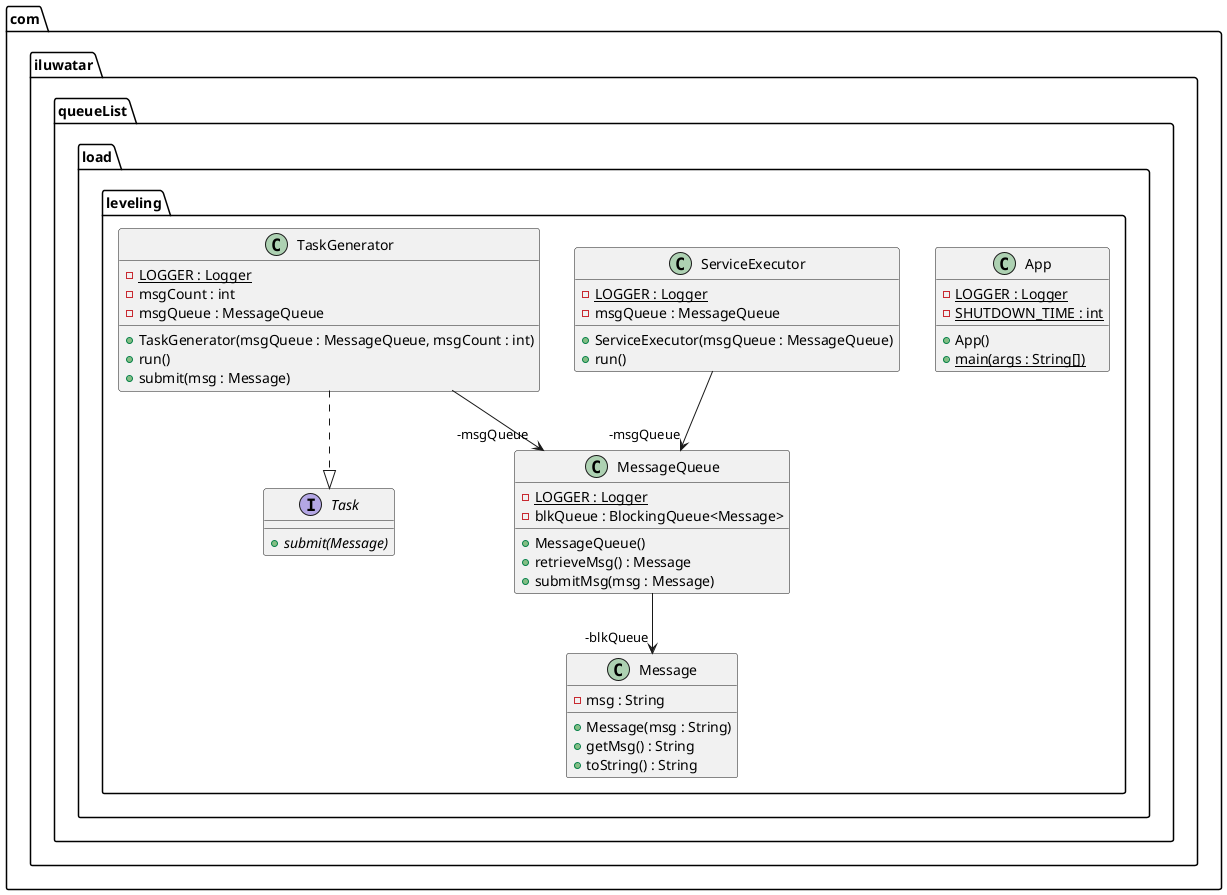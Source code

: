 @startuml
package com.iluwatar.queueList.load.leveling {
  class App {
    - LOGGER : Logger {static}
    - SHUTDOWN_TIME : int {static}
    + App()
    + main(args : String[]) {static}
  }
  class Message {
    - msg : String
    + Message(msg : String)
    + getMsg() : String
    + toString() : String
  }
  class MessageQueue {
    - LOGGER : Logger {static}
    - blkQueue : BlockingQueue<Message>
    + MessageQueue()
    + retrieveMsg() : Message
    + submitMsg(msg : Message)
  }
  class ServiceExecutor {
    - LOGGER : Logger {static}
    - msgQueue : MessageQueue
    + ServiceExecutor(msgQueue : MessageQueue)
    + run()
  }
  interface Task {
    + submit(Message) {abstract}
  }
  class TaskGenerator {
    - LOGGER : Logger {static}
    - msgCount : int
    - msgQueue : MessageQueue
    + TaskGenerator(msgQueue : MessageQueue, msgCount : int)
    + run()
    + submit(msg : Message)
  }
}
MessageQueue -->  "-blkQueue" Message
ServiceExecutor -->  "-msgQueue" MessageQueue
TaskGenerator -->  "-msgQueue" MessageQueue
TaskGenerator ..|> Task 
@enduml